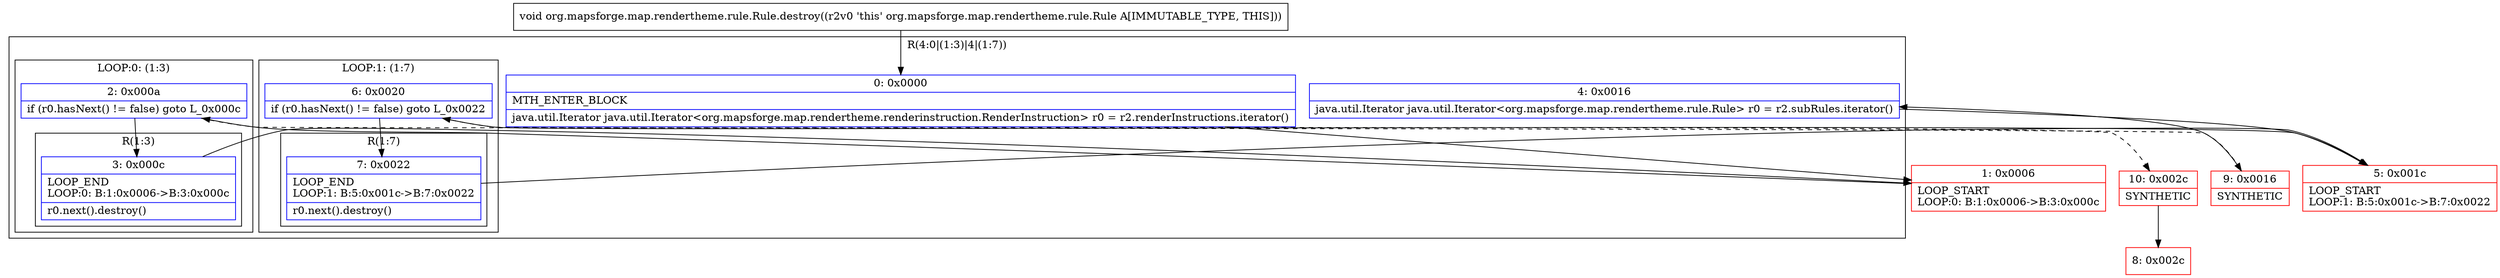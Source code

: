 digraph "CFG fororg.mapsforge.map.rendertheme.rule.Rule.destroy()V" {
subgraph cluster_Region_79499115 {
label = "R(4:0|(1:3)|4|(1:7))";
node [shape=record,color=blue];
Node_0 [shape=record,label="{0\:\ 0x0000|MTH_ENTER_BLOCK\l|java.util.Iterator java.util.Iterator\<org.mapsforge.map.rendertheme.renderinstruction.RenderInstruction\> r0 = r2.renderInstructions.iterator()\l}"];
subgraph cluster_LoopRegion_1464595673 {
label = "LOOP:0: (1:3)";
node [shape=record,color=blue];
Node_2 [shape=record,label="{2\:\ 0x000a|if (r0.hasNext() != false) goto L_0x000c\l}"];
subgraph cluster_Region_276232419 {
label = "R(1:3)";
node [shape=record,color=blue];
Node_3 [shape=record,label="{3\:\ 0x000c|LOOP_END\lLOOP:0: B:1:0x0006\-\>B:3:0x000c\l|r0.next().destroy()\l}"];
}
}
Node_4 [shape=record,label="{4\:\ 0x0016|java.util.Iterator java.util.Iterator\<org.mapsforge.map.rendertheme.rule.Rule\> r0 = r2.subRules.iterator()\l}"];
subgraph cluster_LoopRegion_528691585 {
label = "LOOP:1: (1:7)";
node [shape=record,color=blue];
Node_6 [shape=record,label="{6\:\ 0x0020|if (r0.hasNext() != false) goto L_0x0022\l}"];
subgraph cluster_Region_1940501325 {
label = "R(1:7)";
node [shape=record,color=blue];
Node_7 [shape=record,label="{7\:\ 0x0022|LOOP_END\lLOOP:1: B:5:0x001c\-\>B:7:0x0022\l|r0.next().destroy()\l}"];
}
}
}
Node_1 [shape=record,color=red,label="{1\:\ 0x0006|LOOP_START\lLOOP:0: B:1:0x0006\-\>B:3:0x000c\l}"];
Node_5 [shape=record,color=red,label="{5\:\ 0x001c|LOOP_START\lLOOP:1: B:5:0x001c\-\>B:7:0x0022\l}"];
Node_8 [shape=record,color=red,label="{8\:\ 0x002c}"];
Node_9 [shape=record,color=red,label="{9\:\ 0x0016|SYNTHETIC\l}"];
Node_10 [shape=record,color=red,label="{10\:\ 0x002c|SYNTHETIC\l}"];
MethodNode[shape=record,label="{void org.mapsforge.map.rendertheme.rule.Rule.destroy((r2v0 'this' org.mapsforge.map.rendertheme.rule.Rule A[IMMUTABLE_TYPE, THIS])) }"];
MethodNode -> Node_0;
Node_0 -> Node_1;
Node_2 -> Node_3;
Node_2 -> Node_9[style=dashed];
Node_3 -> Node_1;
Node_4 -> Node_5;
Node_6 -> Node_7;
Node_6 -> Node_10[style=dashed];
Node_7 -> Node_5;
Node_1 -> Node_2;
Node_5 -> Node_6;
Node_9 -> Node_4;
Node_10 -> Node_8;
}

